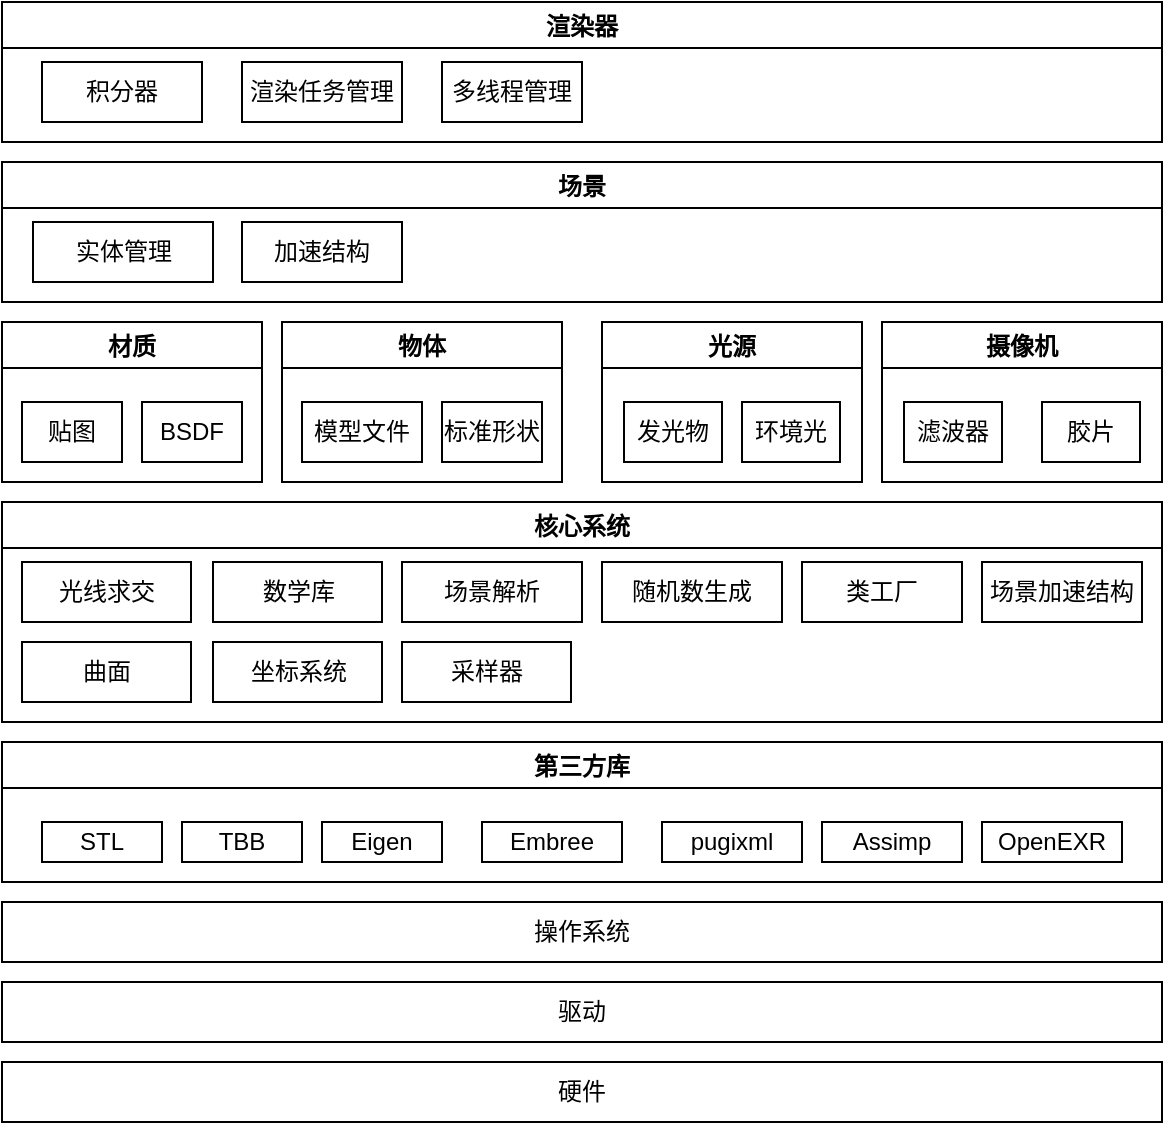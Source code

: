 <mxfile version="14.6.13" type="github">
  <diagram id="wxyiKXQJSB0QF5colaaW" name="Page-1">
    <mxGraphModel dx="830" dy="563" grid="1" gridSize="10" guides="1" tooltips="1" connect="1" arrows="1" fold="1" page="1" pageScale="1" pageWidth="827" pageHeight="1169" math="0" shadow="0">
      <root>
        <mxCell id="0" />
        <mxCell id="1" parent="0" />
        <mxCell id="sycX_kxtZMSZQoQOyhkW-17" value="硬件" style="rounded=0;whiteSpace=wrap;html=1;" parent="1" vertex="1">
          <mxGeometry x="150" y="560" width="580" height="30" as="geometry" />
        </mxCell>
        <mxCell id="sycX_kxtZMSZQoQOyhkW-18" value="驱动" style="rounded=0;whiteSpace=wrap;html=1;" parent="1" vertex="1">
          <mxGeometry x="150" y="520" width="580" height="30" as="geometry" />
        </mxCell>
        <mxCell id="sycX_kxtZMSZQoQOyhkW-19" value="操作系统" style="rounded=0;whiteSpace=wrap;html=1;" parent="1" vertex="1">
          <mxGeometry x="150" y="480" width="580" height="30" as="geometry" />
        </mxCell>
        <mxCell id="sycX_kxtZMSZQoQOyhkW-21" value="第三方库" style="swimlane;" parent="1" vertex="1">
          <mxGeometry x="150" y="400" width="580" height="70" as="geometry" />
        </mxCell>
        <mxCell id="sycX_kxtZMSZQoQOyhkW-22" value="STL" style="rounded=0;whiteSpace=wrap;html=1;" parent="sycX_kxtZMSZQoQOyhkW-21" vertex="1">
          <mxGeometry x="20" y="40" width="60" height="20" as="geometry" />
        </mxCell>
        <mxCell id="sycX_kxtZMSZQoQOyhkW-26" value="Embree" style="rounded=0;whiteSpace=wrap;html=1;" parent="sycX_kxtZMSZQoQOyhkW-21" vertex="1">
          <mxGeometry x="240" y="40" width="70" height="20" as="geometry" />
        </mxCell>
        <mxCell id="sycX_kxtZMSZQoQOyhkW-24" value="Eigen" style="rounded=0;whiteSpace=wrap;html=1;" parent="sycX_kxtZMSZQoQOyhkW-21" vertex="1">
          <mxGeometry x="160" y="40" width="60" height="20" as="geometry" />
        </mxCell>
        <mxCell id="sycX_kxtZMSZQoQOyhkW-27" value="pugixml" style="rounded=0;whiteSpace=wrap;html=1;" parent="sycX_kxtZMSZQoQOyhkW-21" vertex="1">
          <mxGeometry x="330" y="40" width="70" height="20" as="geometry" />
        </mxCell>
        <mxCell id="sycX_kxtZMSZQoQOyhkW-30" value="OpenEXR" style="rounded=0;whiteSpace=wrap;html=1;" parent="sycX_kxtZMSZQoQOyhkW-21" vertex="1">
          <mxGeometry x="490" y="40" width="70" height="20" as="geometry" />
        </mxCell>
        <mxCell id="sycX_kxtZMSZQoQOyhkW-28" value="Assimp" style="rounded=0;whiteSpace=wrap;html=1;" parent="sycX_kxtZMSZQoQOyhkW-21" vertex="1">
          <mxGeometry x="410" y="40" width="70" height="20" as="geometry" />
        </mxCell>
        <mxCell id="sycX_kxtZMSZQoQOyhkW-38" value="TBB" style="rounded=0;whiteSpace=wrap;html=1;" parent="sycX_kxtZMSZQoQOyhkW-21" vertex="1">
          <mxGeometry x="90" y="40" width="60" height="20" as="geometry" />
        </mxCell>
        <mxCell id="sycX_kxtZMSZQoQOyhkW-33" value="核心系统" style="swimlane;" parent="1" vertex="1">
          <mxGeometry x="150" y="280" width="580" height="110" as="geometry" />
        </mxCell>
        <mxCell id="sycX_kxtZMSZQoQOyhkW-34" value="光线求交" style="rounded=0;whiteSpace=wrap;html=1;" parent="sycX_kxtZMSZQoQOyhkW-33" vertex="1">
          <mxGeometry x="10" y="30" width="84.5" height="30" as="geometry" />
        </mxCell>
        <mxCell id="sycX_kxtZMSZQoQOyhkW-35" value="数学库" style="rounded=0;whiteSpace=wrap;html=1;" parent="sycX_kxtZMSZQoQOyhkW-33" vertex="1">
          <mxGeometry x="105.5" y="30" width="84.5" height="30" as="geometry" />
        </mxCell>
        <mxCell id="sycX_kxtZMSZQoQOyhkW-36" value="场景解析" style="rounded=0;whiteSpace=wrap;html=1;" parent="sycX_kxtZMSZQoQOyhkW-33" vertex="1">
          <mxGeometry x="200" y="30" width="90" height="30" as="geometry" />
        </mxCell>
        <mxCell id="sycX_kxtZMSZQoQOyhkW-37" value="随机数生成" style="rounded=0;whiteSpace=wrap;html=1;" parent="sycX_kxtZMSZQoQOyhkW-33" vertex="1">
          <mxGeometry x="300" y="30" width="90" height="30" as="geometry" />
        </mxCell>
        <mxCell id="sycX_kxtZMSZQoQOyhkW-39" value="类工厂" style="rounded=0;whiteSpace=wrap;html=1;" parent="sycX_kxtZMSZQoQOyhkW-33" vertex="1">
          <mxGeometry x="400" y="30" width="80" height="30" as="geometry" />
        </mxCell>
        <mxCell id="o2e1-NvCdUIn3P3iNhDh-2" value="场景加速结构" style="rounded=0;whiteSpace=wrap;html=1;" vertex="1" parent="sycX_kxtZMSZQoQOyhkW-33">
          <mxGeometry x="490" y="30" width="80" height="30" as="geometry" />
        </mxCell>
        <mxCell id="o2e1-NvCdUIn3P3iNhDh-5" value="曲面" style="rounded=0;whiteSpace=wrap;html=1;" vertex="1" parent="sycX_kxtZMSZQoQOyhkW-33">
          <mxGeometry x="10" y="70" width="84.5" height="30" as="geometry" />
        </mxCell>
        <mxCell id="o2e1-NvCdUIn3P3iNhDh-6" value="坐标系统" style="rounded=0;whiteSpace=wrap;html=1;" vertex="1" parent="sycX_kxtZMSZQoQOyhkW-33">
          <mxGeometry x="105.5" y="70" width="84.5" height="30" as="geometry" />
        </mxCell>
        <mxCell id="o2e1-NvCdUIn3P3iNhDh-7" value="采样器" style="rounded=0;whiteSpace=wrap;html=1;" vertex="1" parent="sycX_kxtZMSZQoQOyhkW-33">
          <mxGeometry x="200" y="70" width="84.5" height="30" as="geometry" />
        </mxCell>
        <mxCell id="sycX_kxtZMSZQoQOyhkW-9" value="材质" style="swimlane;" parent="1" vertex="1">
          <mxGeometry x="150" y="190" width="130" height="80" as="geometry">
            <mxRectangle x="329" y="280" width="60" height="23" as="alternateBounds" />
          </mxGeometry>
        </mxCell>
        <mxCell id="sycX_kxtZMSZQoQOyhkW-10" value="贴图" style="rounded=0;whiteSpace=wrap;html=1;" parent="sycX_kxtZMSZQoQOyhkW-9" vertex="1">
          <mxGeometry x="10" y="40" width="50" height="30" as="geometry" />
        </mxCell>
        <mxCell id="sycX_kxtZMSZQoQOyhkW-14" value="BSDF" style="rounded=0;whiteSpace=wrap;html=1;" parent="sycX_kxtZMSZQoQOyhkW-9" vertex="1">
          <mxGeometry x="70" y="40" width="50" height="30" as="geometry" />
        </mxCell>
        <mxCell id="o2e1-NvCdUIn3P3iNhDh-8" value="物体" style="swimlane;" vertex="1" parent="1">
          <mxGeometry x="290" y="190" width="140" height="80" as="geometry">
            <mxRectangle x="329" y="280" width="60" height="23" as="alternateBounds" />
          </mxGeometry>
        </mxCell>
        <mxCell id="o2e1-NvCdUIn3P3iNhDh-9" value="模型文件" style="rounded=0;whiteSpace=wrap;html=1;" vertex="1" parent="o2e1-NvCdUIn3P3iNhDh-8">
          <mxGeometry x="10" y="40" width="60" height="30" as="geometry" />
        </mxCell>
        <mxCell id="o2e1-NvCdUIn3P3iNhDh-10" value="标准形状" style="rounded=0;whiteSpace=wrap;html=1;" vertex="1" parent="o2e1-NvCdUIn3P3iNhDh-8">
          <mxGeometry x="80" y="40" width="50" height="30" as="geometry" />
        </mxCell>
        <mxCell id="o2e1-NvCdUIn3P3iNhDh-11" value="光源" style="swimlane;" vertex="1" parent="1">
          <mxGeometry x="450" y="190" width="130" height="80" as="geometry">
            <mxRectangle x="329" y="280" width="60" height="23" as="alternateBounds" />
          </mxGeometry>
        </mxCell>
        <mxCell id="o2e1-NvCdUIn3P3iNhDh-12" value="发光物" style="rounded=0;whiteSpace=wrap;html=1;" vertex="1" parent="o2e1-NvCdUIn3P3iNhDh-11">
          <mxGeometry x="11" y="40" width="49" height="30" as="geometry" />
        </mxCell>
        <mxCell id="o2e1-NvCdUIn3P3iNhDh-13" value="环境光" style="rounded=0;whiteSpace=wrap;html=1;" vertex="1" parent="o2e1-NvCdUIn3P3iNhDh-11">
          <mxGeometry x="70" y="40" width="49" height="30" as="geometry" />
        </mxCell>
        <mxCell id="o2e1-NvCdUIn3P3iNhDh-14" value="摄像机" style="swimlane;startSize=23;" vertex="1" parent="1">
          <mxGeometry x="590" y="190" width="140" height="80" as="geometry">
            <mxRectangle x="329" y="280" width="60" height="23" as="alternateBounds" />
          </mxGeometry>
        </mxCell>
        <mxCell id="o2e1-NvCdUIn3P3iNhDh-15" value="滤波器" style="rounded=0;whiteSpace=wrap;html=1;" vertex="1" parent="o2e1-NvCdUIn3P3iNhDh-14">
          <mxGeometry x="11" y="40" width="49" height="30" as="geometry" />
        </mxCell>
        <mxCell id="o2e1-NvCdUIn3P3iNhDh-16" value="胶片" style="rounded=0;whiteSpace=wrap;html=1;" vertex="1" parent="o2e1-NvCdUIn3P3iNhDh-14">
          <mxGeometry x="80" y="40" width="49" height="30" as="geometry" />
        </mxCell>
        <mxCell id="o2e1-NvCdUIn3P3iNhDh-17" value="场景" style="swimlane;" vertex="1" parent="1">
          <mxGeometry x="150" y="110" width="580" height="70" as="geometry" />
        </mxCell>
        <mxCell id="o2e1-NvCdUIn3P3iNhDh-18" value="实体管理" style="rounded=0;whiteSpace=wrap;html=1;" vertex="1" parent="o2e1-NvCdUIn3P3iNhDh-17">
          <mxGeometry x="15.5" y="30" width="90" height="30" as="geometry" />
        </mxCell>
        <mxCell id="o2e1-NvCdUIn3P3iNhDh-25" value="加速结构" style="rounded=0;whiteSpace=wrap;html=1;" vertex="1" parent="o2e1-NvCdUIn3P3iNhDh-17">
          <mxGeometry x="120" y="30" width="80" height="30" as="geometry" />
        </mxCell>
        <mxCell id="o2e1-NvCdUIn3P3iNhDh-20" value="渲染器" style="swimlane;" vertex="1" parent="1">
          <mxGeometry x="150" y="30" width="580" height="70" as="geometry" />
        </mxCell>
        <mxCell id="o2e1-NvCdUIn3P3iNhDh-21" value="积分器" style="rounded=0;whiteSpace=wrap;html=1;" vertex="1" parent="o2e1-NvCdUIn3P3iNhDh-20">
          <mxGeometry x="20" y="30" width="80" height="30" as="geometry" />
        </mxCell>
        <mxCell id="o2e1-NvCdUIn3P3iNhDh-22" value="渲染任务管理" style="rounded=0;whiteSpace=wrap;html=1;" vertex="1" parent="o2e1-NvCdUIn3P3iNhDh-20">
          <mxGeometry x="120" y="30" width="80" height="30" as="geometry" />
        </mxCell>
        <mxCell id="o2e1-NvCdUIn3P3iNhDh-23" value="多线程管理" style="rounded=0;whiteSpace=wrap;html=1;" vertex="1" parent="o2e1-NvCdUIn3P3iNhDh-20">
          <mxGeometry x="220" y="30" width="70" height="30" as="geometry" />
        </mxCell>
      </root>
    </mxGraphModel>
  </diagram>
</mxfile>
